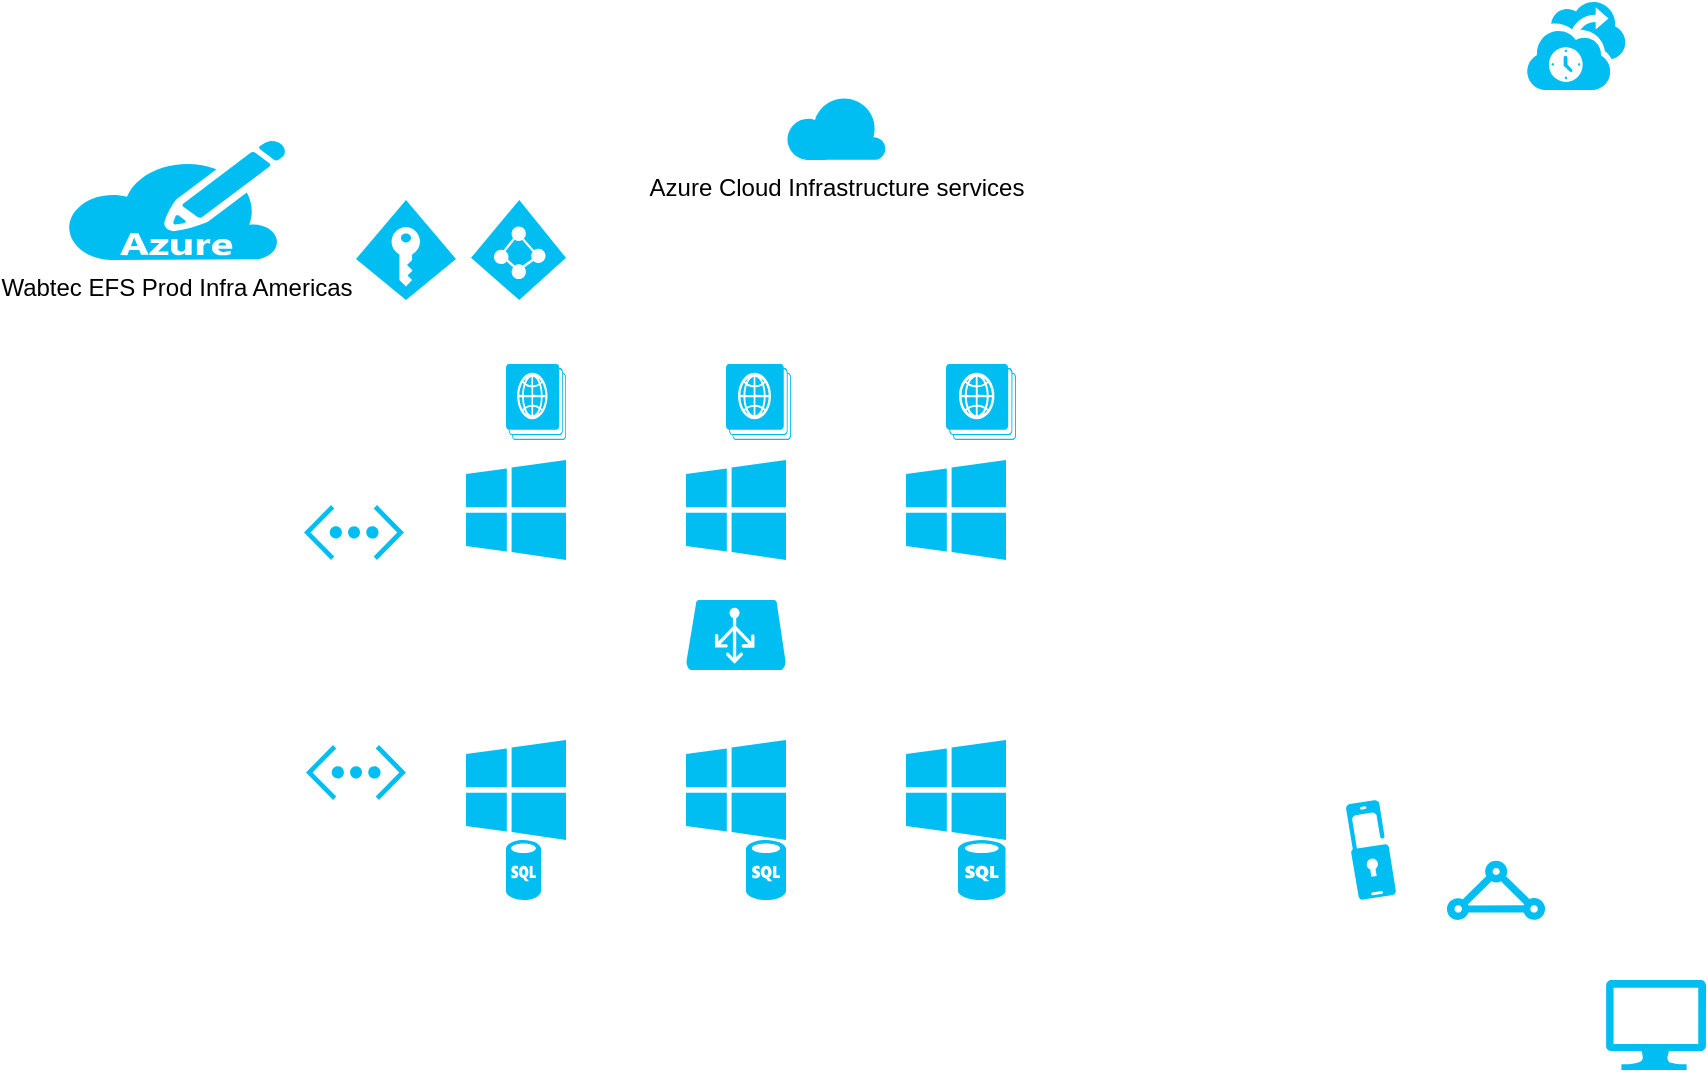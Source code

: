 <mxfile version="13.10.4" type="github">
  <diagram id="Ht1M8jgEwFfnCIfOTk4-" name="Page-1">
    <mxGraphModel dx="1278" dy="580" grid="1" gridSize="10" guides="1" tooltips="1" connect="1" arrows="1" fold="1" page="1" pageScale="1" pageWidth="1169" pageHeight="827" math="0" shadow="0">
      <root>
        <mxCell id="0" />
        <mxCell id="1" parent="0" />
        <mxCell id="oHEbXPWXTwbzCA0-3dEh-6" value="Wabtec EFS Prod Infra Americas" style="verticalLabelPosition=bottom;html=1;verticalAlign=top;align=center;strokeColor=none;fillColor=#00BEF2;shape=mxgraph.azure.azure_subscription;" vertex="1" parent="1">
          <mxGeometry x="280" y="140" width="110" height="60" as="geometry" />
        </mxCell>
        <mxCell id="oHEbXPWXTwbzCA0-3dEh-7" value="" style="verticalLabelPosition=bottom;html=1;verticalAlign=top;align=center;strokeColor=none;fillColor=#00BEF2;shape=mxgraph.azure.access_control;" vertex="1" parent="1">
          <mxGeometry x="425" y="170" width="50" height="50" as="geometry" />
        </mxCell>
        <mxCell id="oHEbXPWXTwbzCA0-3dEh-8" value="" style="verticalLabelPosition=bottom;html=1;verticalAlign=top;align=center;strokeColor=none;fillColor=#00BEF2;shape=mxgraph.azure.azure_active_directory;" vertex="1" parent="1">
          <mxGeometry x="482.5" y="170" width="47.5" height="50" as="geometry" />
        </mxCell>
        <mxCell id="oHEbXPWXTwbzCA0-3dEh-9" value="" style="verticalLabelPosition=bottom;html=1;verticalAlign=top;align=center;strokeColor=none;fillColor=#00BEF2;shape=mxgraph.azure.azure_instance;" vertex="1" parent="1">
          <mxGeometry x="700" y="300" width="50" height="50" as="geometry" />
        </mxCell>
        <mxCell id="oHEbXPWXTwbzCA0-3dEh-10" value="" style="verticalLabelPosition=bottom;html=1;verticalAlign=top;align=center;strokeColor=none;fillColor=#00BEF2;shape=mxgraph.azure.azure_instance;" vertex="1" parent="1">
          <mxGeometry x="590" y="300" width="50" height="50" as="geometry" />
        </mxCell>
        <mxCell id="oHEbXPWXTwbzCA0-3dEh-11" value="" style="verticalLabelPosition=bottom;html=1;verticalAlign=top;align=center;strokeColor=none;fillColor=#00BEF2;shape=mxgraph.azure.azure_instance;" vertex="1" parent="1">
          <mxGeometry x="480" y="300" width="50" height="50" as="geometry" />
        </mxCell>
        <mxCell id="oHEbXPWXTwbzCA0-3dEh-12" value="" style="verticalLabelPosition=bottom;html=1;verticalAlign=top;align=center;strokeColor=none;fillColor=#00BEF2;shape=mxgraph.azure.backup_service;" vertex="1" parent="1">
          <mxGeometry x="1010" y="70" width="50" height="45" as="geometry" />
        </mxCell>
        <mxCell id="oHEbXPWXTwbzCA0-3dEh-13" value="" style="verticalLabelPosition=bottom;html=1;verticalAlign=top;align=center;strokeColor=none;fillColor=#00BEF2;shape=mxgraph.azure.azure_load_balancer;" vertex="1" parent="1">
          <mxGeometry x="590" y="370" width="50" height="35" as="geometry" />
        </mxCell>
        <mxCell id="oHEbXPWXTwbzCA0-3dEh-14" value="" style="verticalLabelPosition=bottom;html=1;verticalAlign=top;align=center;strokeColor=none;fillColor=#00BEF2;shape=mxgraph.azure.azure_instance;" vertex="1" parent="1">
          <mxGeometry x="700" y="440" width="50" height="50" as="geometry" />
        </mxCell>
        <mxCell id="oHEbXPWXTwbzCA0-3dEh-15" value="" style="verticalLabelPosition=bottom;html=1;verticalAlign=top;align=center;strokeColor=none;fillColor=#00BEF2;shape=mxgraph.azure.azure_instance;" vertex="1" parent="1">
          <mxGeometry x="590" y="440" width="50" height="50" as="geometry" />
        </mxCell>
        <mxCell id="oHEbXPWXTwbzCA0-3dEh-16" value="" style="verticalLabelPosition=bottom;html=1;verticalAlign=top;align=center;strokeColor=none;fillColor=#00BEF2;shape=mxgraph.azure.azure_instance;" vertex="1" parent="1">
          <mxGeometry x="480" y="440" width="50" height="50" as="geometry" />
        </mxCell>
        <mxCell id="oHEbXPWXTwbzCA0-3dEh-17" value="" style="verticalLabelPosition=bottom;html=1;verticalAlign=top;align=center;strokeColor=none;fillColor=#00BEF2;shape=mxgraph.azure.computer;pointerEvents=1;" vertex="1" parent="1">
          <mxGeometry x="1050" y="560" width="50" height="45" as="geometry" />
        </mxCell>
        <mxCell id="oHEbXPWXTwbzCA0-3dEh-18" value="" style="verticalLabelPosition=bottom;html=1;verticalAlign=top;align=center;strokeColor=none;fillColor=#00BEF2;shape=mxgraph.azure.express_route;pointerEvents=1;" vertex="1" parent="1">
          <mxGeometry x="970" y="500" width="50" height="30" as="geometry" />
        </mxCell>
        <mxCell id="oHEbXPWXTwbzCA0-3dEh-19" value="Azure Cloud Infrastructure services" style="verticalLabelPosition=bottom;html=1;verticalAlign=top;align=center;strokeColor=none;fillColor=#00BEF2;shape=mxgraph.azure.cloud;" vertex="1" parent="1">
          <mxGeometry x="640" y="117.5" width="50" height="32.5" as="geometry" />
        </mxCell>
        <mxCell id="oHEbXPWXTwbzCA0-3dEh-23" value="" style="verticalLabelPosition=bottom;html=1;verticalAlign=top;align=center;strokeColor=none;fillColor=#00BEF2;shape=mxgraph.azure.sql_database;" vertex="1" parent="1">
          <mxGeometry x="500" y="490" width="17.5" height="30" as="geometry" />
        </mxCell>
        <mxCell id="oHEbXPWXTwbzCA0-3dEh-24" value="" style="verticalLabelPosition=bottom;html=1;verticalAlign=top;align=center;strokeColor=none;fillColor=#00BEF2;shape=mxgraph.azure.sql_database;" vertex="1" parent="1">
          <mxGeometry x="620" y="490" width="20" height="30" as="geometry" />
        </mxCell>
        <mxCell id="oHEbXPWXTwbzCA0-3dEh-25" value="" style="verticalLabelPosition=bottom;html=1;verticalAlign=top;align=center;strokeColor=none;fillColor=#00BEF2;shape=mxgraph.azure.sql_database;" vertex="1" parent="1">
          <mxGeometry x="726" y="490" width="23.75" height="30" as="geometry" />
        </mxCell>
        <mxCell id="oHEbXPWXTwbzCA0-3dEh-29" value="" style="verticalLabelPosition=bottom;html=1;verticalAlign=top;align=center;strokeColor=none;fillColor=#00BEF2;shape=mxgraph.azure.multi_factor_authentication;pointerEvents=1;" vertex="1" parent="1">
          <mxGeometry x="920" y="470" width="25" height="50" as="geometry" />
        </mxCell>
        <mxCell id="oHEbXPWXTwbzCA0-3dEh-30" value="" style="verticalLabelPosition=bottom;html=1;verticalAlign=top;align=center;strokeColor=none;fillColor=#00BEF2;shape=mxgraph.azure.virtual_network;pointerEvents=1;" vertex="1" parent="1">
          <mxGeometry x="400" y="442.5" width="50" height="27.5" as="geometry" />
        </mxCell>
        <mxCell id="oHEbXPWXTwbzCA0-3dEh-31" value="" style="verticalLabelPosition=bottom;html=1;verticalAlign=top;align=center;strokeColor=none;fillColor=#00BEF2;shape=mxgraph.azure.virtual_network;pointerEvents=1;" vertex="1" parent="1">
          <mxGeometry x="399" y="322.5" width="50" height="27.5" as="geometry" />
        </mxCell>
        <mxCell id="oHEbXPWXTwbzCA0-3dEh-34" value="" style="verticalLabelPosition=bottom;html=1;verticalAlign=top;align=center;strokeColor=none;fillColor=#00BEF2;shape=mxgraph.azure.web_roles;" vertex="1" parent="1">
          <mxGeometry x="500" y="252" width="30" height="38" as="geometry" />
        </mxCell>
        <mxCell id="oHEbXPWXTwbzCA0-3dEh-35" value="" style="verticalLabelPosition=bottom;html=1;verticalAlign=top;align=center;strokeColor=none;fillColor=#00BEF2;shape=mxgraph.azure.web_roles;" vertex="1" parent="1">
          <mxGeometry x="720" y="252" width="35" height="38" as="geometry" />
        </mxCell>
        <mxCell id="oHEbXPWXTwbzCA0-3dEh-36" value="" style="verticalLabelPosition=bottom;html=1;verticalAlign=top;align=center;strokeColor=none;fillColor=#00BEF2;shape=mxgraph.azure.web_roles;" vertex="1" parent="1">
          <mxGeometry x="610" y="252" width="32.5" height="38" as="geometry" />
        </mxCell>
      </root>
    </mxGraphModel>
  </diagram>
</mxfile>
